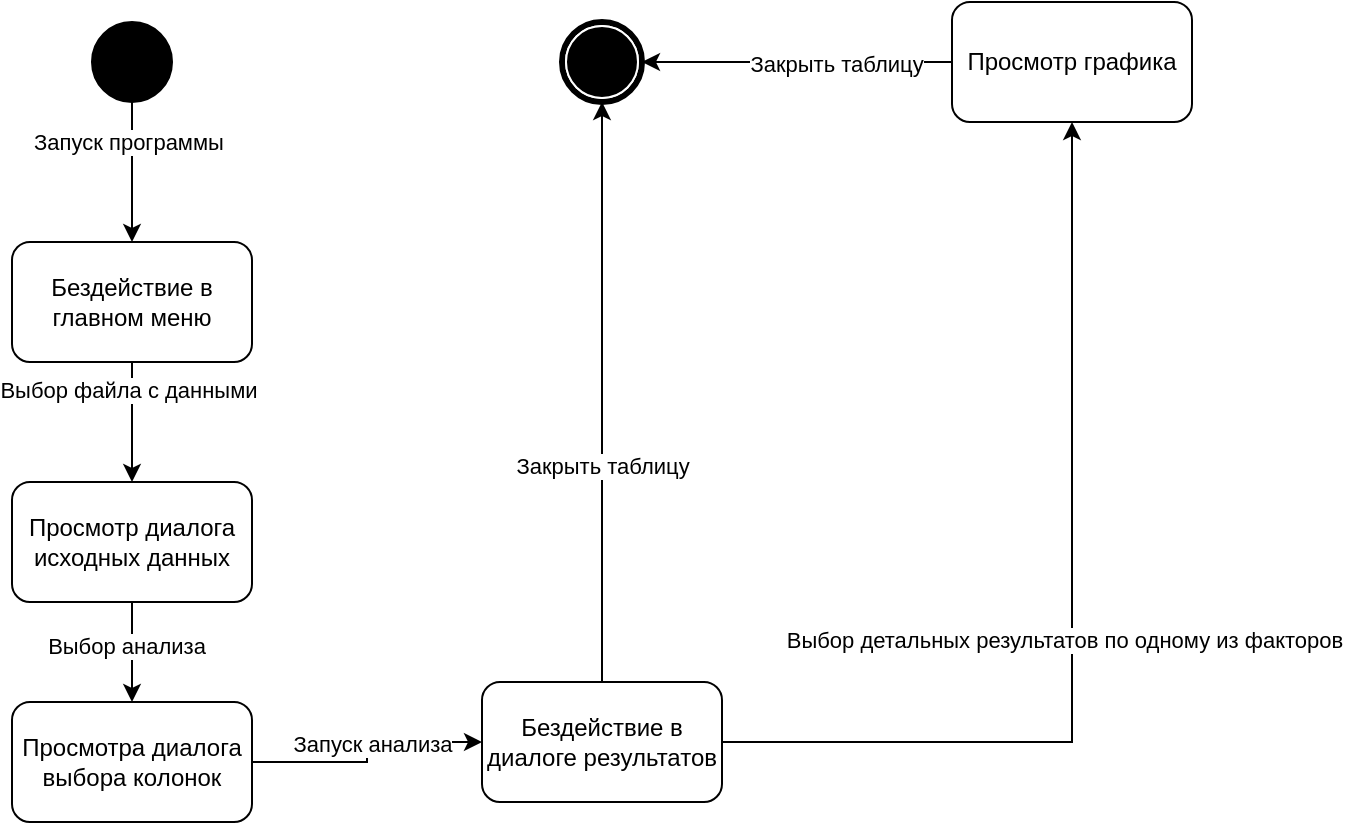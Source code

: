 <mxfile version="21.1.8" type="device">
  <diagram name="Page-1" id="0783ab3e-0a74-02c8-0abd-f7b4e66b4bec">
    <mxGraphModel dx="1434" dy="1882" grid="1" gridSize="10" guides="1" tooltips="1" connect="1" arrows="1" fold="1" page="1" pageScale="1" pageWidth="850" pageHeight="1100" background="none" math="0" shadow="0">
      <root>
        <mxCell id="0" />
        <mxCell id="1" parent="0" />
        <mxCell id="QWfJ2k1hHCdb4pd9zscR-4" style="edgeStyle=orthogonalEdgeStyle;rounded=0;orthogonalLoop=1;jettySize=auto;html=1;" edge="1" parent="1" source="60571a20871a0731-4" target="QWfJ2k1hHCdb4pd9zscR-2">
          <mxGeometry relative="1" as="geometry">
            <Array as="points">
              <mxPoint x="210" y="-960" />
              <mxPoint x="210" y="-960" />
            </Array>
          </mxGeometry>
        </mxCell>
        <mxCell id="QWfJ2k1hHCdb4pd9zscR-5" value="&lt;div&gt;Запуск программы&lt;/div&gt;" style="edgeLabel;html=1;align=center;verticalAlign=middle;resizable=0;points=[];" vertex="1" connectable="0" parent="QWfJ2k1hHCdb4pd9zscR-4">
          <mxGeometry x="-0.447" y="-2" relative="1" as="geometry">
            <mxPoint as="offset" />
          </mxGeometry>
        </mxCell>
        <mxCell id="60571a20871a0731-4" value="" style="ellipse;whiteSpace=wrap;html=1;rounded=0;shadow=0;comic=0;labelBackgroundColor=none;strokeWidth=1;fillColor=#000000;fontFamily=Verdana;fontSize=12;align=center;" parent="1" vertex="1">
          <mxGeometry x="190" y="-1040" width="40" height="40" as="geometry" />
        </mxCell>
        <mxCell id="QWfJ2k1hHCdb4pd9zscR-1" value="" style="shape=mxgraph.bpmn.shape;html=1;verticalLabelPosition=bottom;labelBackgroundColor=#ffffff;verticalAlign=top;perimeter=ellipsePerimeter;outline=end;symbol=terminate;rounded=0;shadow=0;comic=0;strokeWidth=1;fontFamily=Verdana;fontSize=12;align=center;" vertex="1" parent="1">
          <mxGeometry x="425" y="-1040" width="40" height="40" as="geometry" />
        </mxCell>
        <mxCell id="QWfJ2k1hHCdb4pd9zscR-6" style="edgeStyle=orthogonalEdgeStyle;rounded=0;orthogonalLoop=1;jettySize=auto;html=1;" edge="1" parent="1" source="QWfJ2k1hHCdb4pd9zscR-2" target="QWfJ2k1hHCdb4pd9zscR-3">
          <mxGeometry relative="1" as="geometry" />
        </mxCell>
        <mxCell id="QWfJ2k1hHCdb4pd9zscR-7" value="Выбор файла с данными" style="edgeLabel;html=1;align=center;verticalAlign=middle;resizable=0;points=[];" vertex="1" connectable="0" parent="QWfJ2k1hHCdb4pd9zscR-6">
          <mxGeometry x="-0.543" y="-2" relative="1" as="geometry">
            <mxPoint as="offset" />
          </mxGeometry>
        </mxCell>
        <mxCell id="QWfJ2k1hHCdb4pd9zscR-2" value="Бездействие в главном меню" style="rounded=1;whiteSpace=wrap;html=1;" vertex="1" parent="1">
          <mxGeometry x="150" y="-930" width="120" height="60" as="geometry" />
        </mxCell>
        <mxCell id="QWfJ2k1hHCdb4pd9zscR-9" style="edgeStyle=orthogonalEdgeStyle;rounded=0;orthogonalLoop=1;jettySize=auto;html=1;" edge="1" parent="1" source="QWfJ2k1hHCdb4pd9zscR-3" target="QWfJ2k1hHCdb4pd9zscR-8">
          <mxGeometry relative="1" as="geometry" />
        </mxCell>
        <mxCell id="QWfJ2k1hHCdb4pd9zscR-10" value="Выбор анализа" style="edgeLabel;html=1;align=center;verticalAlign=middle;resizable=0;points=[];" vertex="1" connectable="0" parent="QWfJ2k1hHCdb4pd9zscR-9">
          <mxGeometry x="-0.112" y="-3" relative="1" as="geometry">
            <mxPoint as="offset" />
          </mxGeometry>
        </mxCell>
        <mxCell id="QWfJ2k1hHCdb4pd9zscR-3" value="Просмотр диалога исходных данных" style="rounded=1;whiteSpace=wrap;html=1;" vertex="1" parent="1">
          <mxGeometry x="150" y="-810" width="120" height="60" as="geometry" />
        </mxCell>
        <mxCell id="QWfJ2k1hHCdb4pd9zscR-8" value="Просмотра диалога выбора колонок" style="rounded=1;whiteSpace=wrap;html=1;" vertex="1" parent="1">
          <mxGeometry x="150" y="-700" width="120" height="60" as="geometry" />
        </mxCell>
        <mxCell id="QWfJ2k1hHCdb4pd9zscR-16" style="edgeStyle=orthogonalEdgeStyle;rounded=0;orthogonalLoop=1;jettySize=auto;html=1;exitX=1;exitY=0.5;exitDx=0;exitDy=0;" edge="1" parent="1" source="QWfJ2k1hHCdb4pd9zscR-8" target="QWfJ2k1hHCdb4pd9zscR-15">
          <mxGeometry relative="1" as="geometry">
            <mxPoint x="485" y="-700" as="sourcePoint" />
          </mxGeometry>
        </mxCell>
        <mxCell id="QWfJ2k1hHCdb4pd9zscR-17" value="Запуск анализа" style="edgeLabel;html=1;align=center;verticalAlign=middle;resizable=0;points=[];" vertex="1" connectable="0" parent="QWfJ2k1hHCdb4pd9zscR-16">
          <mxGeometry x="0.11" y="-1" relative="1" as="geometry">
            <mxPoint as="offset" />
          </mxGeometry>
        </mxCell>
        <mxCell id="QWfJ2k1hHCdb4pd9zscR-18" style="edgeStyle=orthogonalEdgeStyle;rounded=0;orthogonalLoop=1;jettySize=auto;html=1;" edge="1" parent="1" source="QWfJ2k1hHCdb4pd9zscR-15" target="QWfJ2k1hHCdb4pd9zscR-1">
          <mxGeometry relative="1" as="geometry" />
        </mxCell>
        <mxCell id="QWfJ2k1hHCdb4pd9zscR-19" value="Закрыть таблицу" style="edgeLabel;html=1;align=center;verticalAlign=middle;resizable=0;points=[];" vertex="1" connectable="0" parent="QWfJ2k1hHCdb4pd9zscR-18">
          <mxGeometry x="-0.251" relative="1" as="geometry">
            <mxPoint as="offset" />
          </mxGeometry>
        </mxCell>
        <mxCell id="QWfJ2k1hHCdb4pd9zscR-21" style="edgeStyle=orthogonalEdgeStyle;rounded=0;orthogonalLoop=1;jettySize=auto;html=1;" edge="1" parent="1" source="QWfJ2k1hHCdb4pd9zscR-15" target="QWfJ2k1hHCdb4pd9zscR-20">
          <mxGeometry relative="1" as="geometry" />
        </mxCell>
        <mxCell id="QWfJ2k1hHCdb4pd9zscR-22" value="Выбор детальных результатов по одному из факторов" style="edgeLabel;html=1;align=center;verticalAlign=middle;resizable=0;points=[];" vertex="1" connectable="0" parent="QWfJ2k1hHCdb4pd9zscR-21">
          <mxGeometry x="-0.069" y="4" relative="1" as="geometry">
            <mxPoint as="offset" />
          </mxGeometry>
        </mxCell>
        <mxCell id="QWfJ2k1hHCdb4pd9zscR-15" value="Бездействие в диалоге результатов" style="rounded=1;whiteSpace=wrap;html=1;" vertex="1" parent="1">
          <mxGeometry x="385" y="-710" width="120" height="60" as="geometry" />
        </mxCell>
        <mxCell id="QWfJ2k1hHCdb4pd9zscR-23" style="edgeStyle=orthogonalEdgeStyle;rounded=0;orthogonalLoop=1;jettySize=auto;html=1;" edge="1" parent="1" source="QWfJ2k1hHCdb4pd9zscR-20" target="QWfJ2k1hHCdb4pd9zscR-1">
          <mxGeometry relative="1" as="geometry" />
        </mxCell>
        <mxCell id="QWfJ2k1hHCdb4pd9zscR-24" value="Закрыть таблицу" style="edgeLabel;html=1;align=center;verticalAlign=middle;resizable=0;points=[];" vertex="1" connectable="0" parent="QWfJ2k1hHCdb4pd9zscR-23">
          <mxGeometry x="-0.243" y="1" relative="1" as="geometry">
            <mxPoint as="offset" />
          </mxGeometry>
        </mxCell>
        <mxCell id="QWfJ2k1hHCdb4pd9zscR-20" value="Просмотр графика" style="rounded=1;whiteSpace=wrap;html=1;" vertex="1" parent="1">
          <mxGeometry x="620" y="-1050" width="120" height="60" as="geometry" />
        </mxCell>
      </root>
    </mxGraphModel>
  </diagram>
</mxfile>
